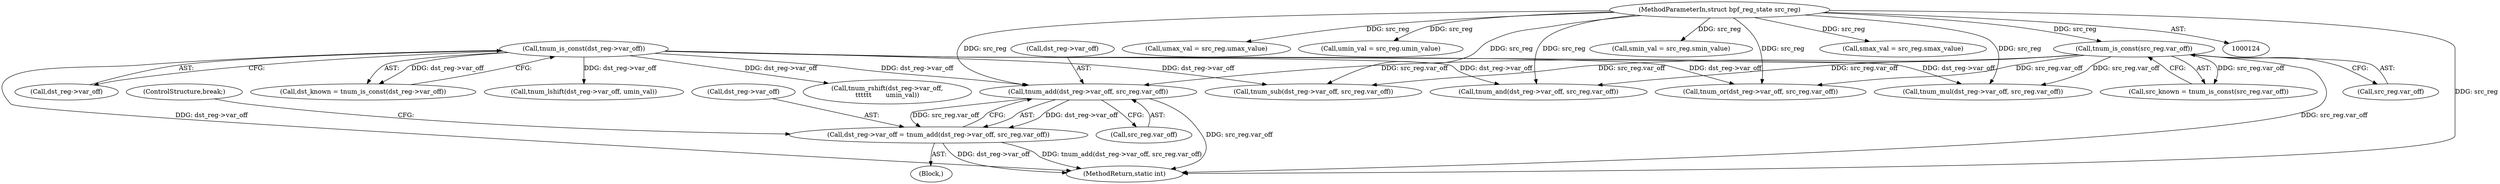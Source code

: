 digraph "0_linux_468f6eafa6c44cb2c5d8aad35e12f06c240a812a@pointer" {
"1000274" [label="(Call,tnum_add(dst_reg->var_off, src_reg.var_off))"];
"1000188" [label="(Call,tnum_is_const(dst_reg->var_off))"];
"1000182" [label="(Call,tnum_is_const(src_reg.var_off))"];
"1000128" [label="(MethodParameterIn,struct bpf_reg_state src_reg)"];
"1000270" [label="(Call,dst_reg->var_off = tnum_add(dst_reg->var_off, src_reg.var_off))"];
"1000281" [label="(ControlStructure,break;)"];
"1000175" [label="(Call,umax_val = src_reg.umax_value)"];
"1000180" [label="(Call,src_known = tnum_is_const(src_reg.var_off))"];
"1000183" [label="(Call,src_reg.var_off)"];
"1000186" [label="(Call,dst_known = tnum_is_const(dst_reg->var_off))"];
"1000170" [label="(Call,umin_val = src_reg.umin_value)"];
"1000270" [label="(Call,dst_reg->var_off = tnum_add(dst_reg->var_off, src_reg.var_off))"];
"1000783" [label="(MethodReturn,static int)"];
"1000351" [label="(Call,tnum_sub(dst_reg->var_off, src_reg.var_off))"];
"1000160" [label="(Call,smin_val = src_reg.smin_value)"];
"1000471" [label="(Call,tnum_and(dst_reg->var_off, src_reg.var_off))"];
"1000275" [label="(Call,dst_reg->var_off)"];
"1000165" [label="(Call,smax_val = src_reg.smax_value)"];
"1000274" [label="(Call,tnum_add(dst_reg->var_off, src_reg.var_off))"];
"1000683" [label="(Call,tnum_lshift(dst_reg->var_off, umin_val))"];
"1000728" [label="(Call,tnum_rshift(dst_reg->var_off,\n\t\t\t\t\t\t       umin_val))"];
"1000364" [label="(Call,tnum_mul(dst_reg->var_off, src_reg.var_off))"];
"1000128" [label="(MethodParameterIn,struct bpf_reg_state src_reg)"];
"1000189" [label="(Call,dst_reg->var_off)"];
"1000271" [label="(Call,dst_reg->var_off)"];
"1000560" [label="(Call,tnum_or(dst_reg->var_off, src_reg.var_off))"];
"1000278" [label="(Call,src_reg.var_off)"];
"1000188" [label="(Call,tnum_is_const(dst_reg->var_off))"];
"1000182" [label="(Call,tnum_is_const(src_reg.var_off))"];
"1000194" [label="(Block,)"];
"1000274" -> "1000270"  [label="AST: "];
"1000274" -> "1000278"  [label="CFG: "];
"1000275" -> "1000274"  [label="AST: "];
"1000278" -> "1000274"  [label="AST: "];
"1000270" -> "1000274"  [label="CFG: "];
"1000274" -> "1000783"  [label="DDG: src_reg.var_off"];
"1000274" -> "1000270"  [label="DDG: dst_reg->var_off"];
"1000274" -> "1000270"  [label="DDG: src_reg.var_off"];
"1000188" -> "1000274"  [label="DDG: dst_reg->var_off"];
"1000182" -> "1000274"  [label="DDG: src_reg.var_off"];
"1000128" -> "1000274"  [label="DDG: src_reg"];
"1000188" -> "1000186"  [label="AST: "];
"1000188" -> "1000189"  [label="CFG: "];
"1000189" -> "1000188"  [label="AST: "];
"1000186" -> "1000188"  [label="CFG: "];
"1000188" -> "1000783"  [label="DDG: dst_reg->var_off"];
"1000188" -> "1000186"  [label="DDG: dst_reg->var_off"];
"1000188" -> "1000351"  [label="DDG: dst_reg->var_off"];
"1000188" -> "1000364"  [label="DDG: dst_reg->var_off"];
"1000188" -> "1000471"  [label="DDG: dst_reg->var_off"];
"1000188" -> "1000560"  [label="DDG: dst_reg->var_off"];
"1000188" -> "1000683"  [label="DDG: dst_reg->var_off"];
"1000188" -> "1000728"  [label="DDG: dst_reg->var_off"];
"1000182" -> "1000180"  [label="AST: "];
"1000182" -> "1000183"  [label="CFG: "];
"1000183" -> "1000182"  [label="AST: "];
"1000180" -> "1000182"  [label="CFG: "];
"1000182" -> "1000783"  [label="DDG: src_reg.var_off"];
"1000182" -> "1000180"  [label="DDG: src_reg.var_off"];
"1000128" -> "1000182"  [label="DDG: src_reg"];
"1000182" -> "1000351"  [label="DDG: src_reg.var_off"];
"1000182" -> "1000364"  [label="DDG: src_reg.var_off"];
"1000182" -> "1000471"  [label="DDG: src_reg.var_off"];
"1000182" -> "1000560"  [label="DDG: src_reg.var_off"];
"1000128" -> "1000124"  [label="AST: "];
"1000128" -> "1000783"  [label="DDG: src_reg"];
"1000128" -> "1000160"  [label="DDG: src_reg"];
"1000128" -> "1000165"  [label="DDG: src_reg"];
"1000128" -> "1000170"  [label="DDG: src_reg"];
"1000128" -> "1000175"  [label="DDG: src_reg"];
"1000128" -> "1000351"  [label="DDG: src_reg"];
"1000128" -> "1000364"  [label="DDG: src_reg"];
"1000128" -> "1000471"  [label="DDG: src_reg"];
"1000128" -> "1000560"  [label="DDG: src_reg"];
"1000270" -> "1000194"  [label="AST: "];
"1000271" -> "1000270"  [label="AST: "];
"1000281" -> "1000270"  [label="CFG: "];
"1000270" -> "1000783"  [label="DDG: tnum_add(dst_reg->var_off, src_reg.var_off)"];
"1000270" -> "1000783"  [label="DDG: dst_reg->var_off"];
}

